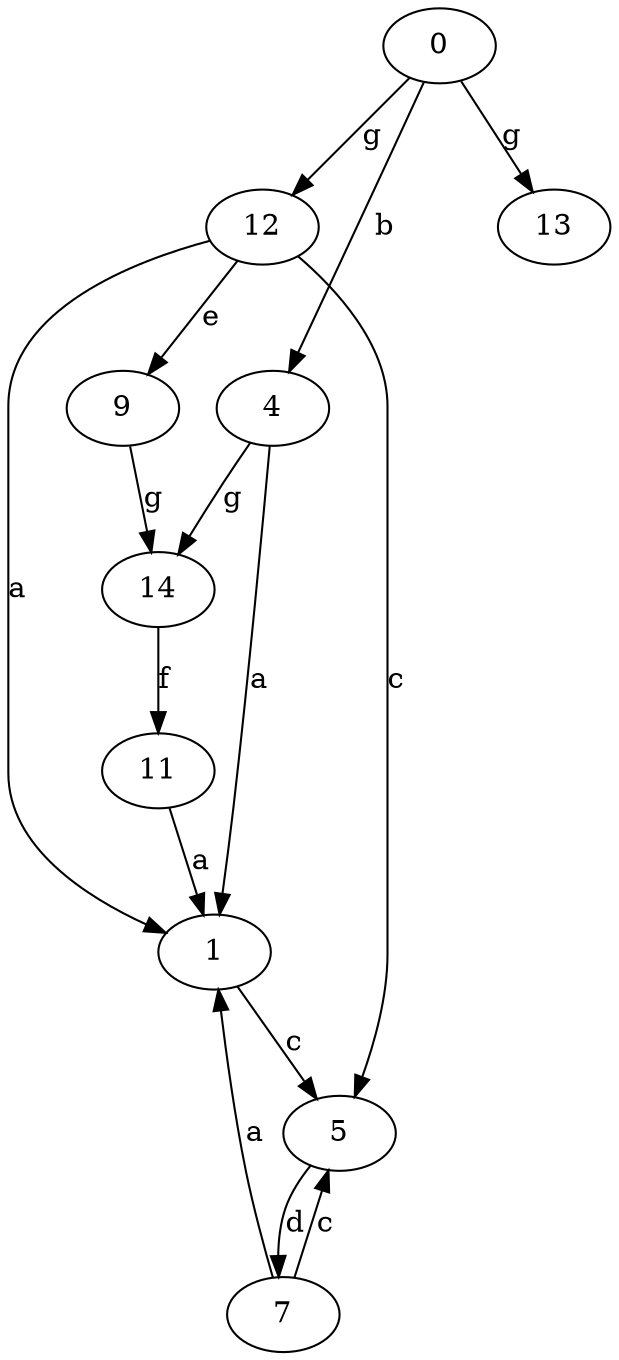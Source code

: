 strict digraph  {
1;
4;
5;
7;
9;
11;
12;
0;
13;
14;
1 -> 5  [label=c];
4 -> 1  [label=a];
4 -> 14  [label=g];
5 -> 7  [label=d];
7 -> 1  [label=a];
7 -> 5  [label=c];
9 -> 14  [label=g];
11 -> 1  [label=a];
12 -> 1  [label=a];
12 -> 5  [label=c];
12 -> 9  [label=e];
0 -> 4  [label=b];
0 -> 12  [label=g];
0 -> 13  [label=g];
14 -> 11  [label=f];
}
